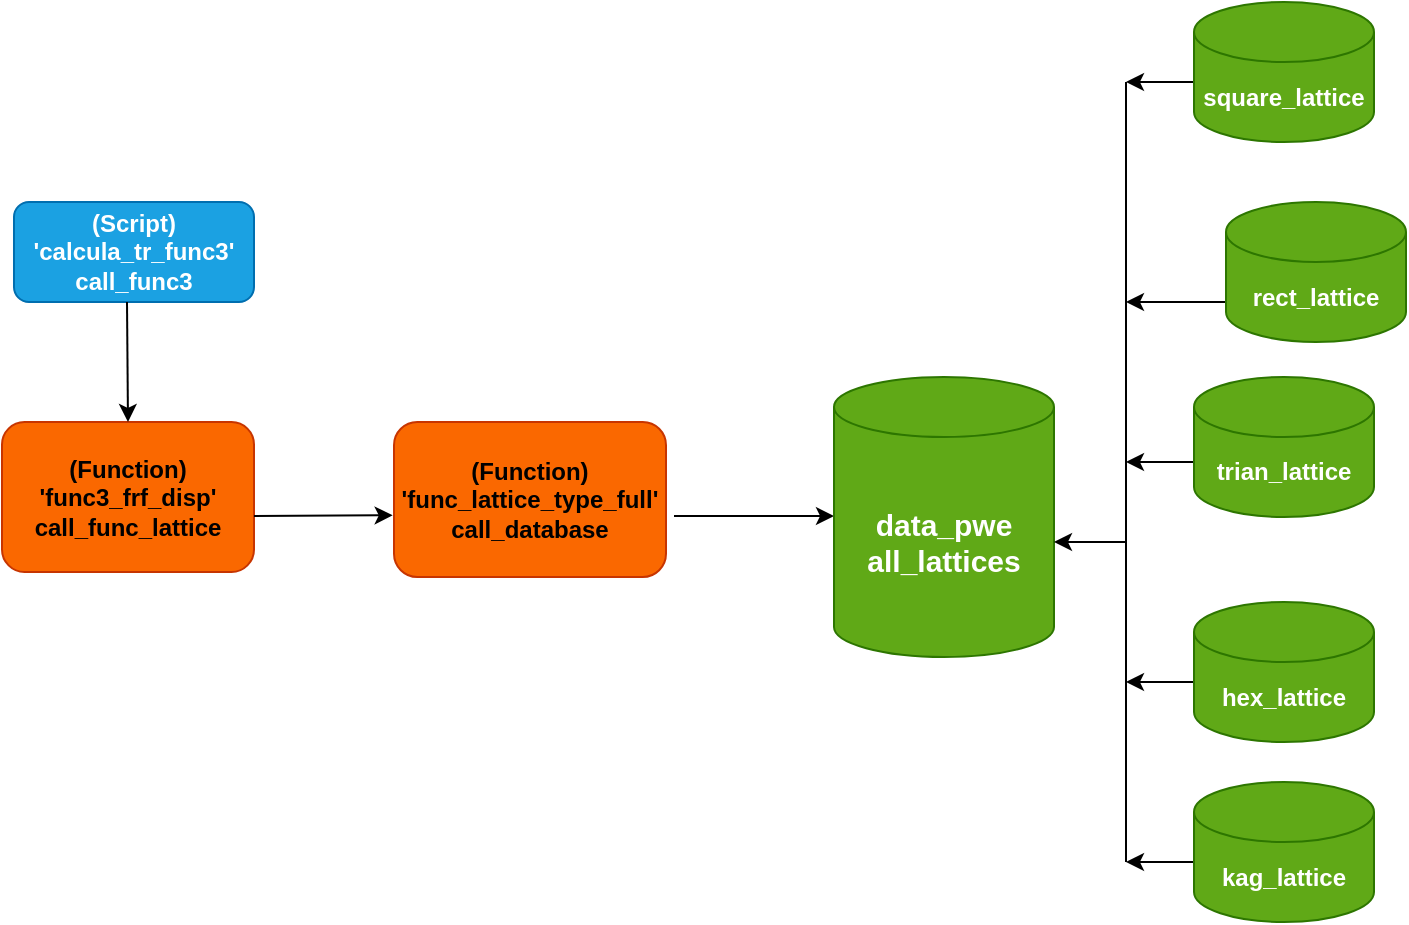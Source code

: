 <mxfile version="24.8.2">
  <diagram id="C5RBs43oDa-KdzZeNtuy" name="Page-1">
    <mxGraphModel dx="1034" dy="460" grid="1" gridSize="10" guides="1" tooltips="1" connect="1" arrows="1" fold="1" page="1" pageScale="1" pageWidth="827" pageHeight="1169" math="0" shadow="0">
      <root>
        <mxCell id="WIyWlLk6GJQsqaUBKTNV-0" />
        <mxCell id="WIyWlLk6GJQsqaUBKTNV-1" parent="WIyWlLk6GJQsqaUBKTNV-0" />
        <mxCell id="WIyWlLk6GJQsqaUBKTNV-3" value="&lt;div&gt;(Script)&lt;/div&gt;&#39;calcula_tr_func3&#39;&lt;div&gt;call_func3&lt;/div&gt;" style="rounded=1;whiteSpace=wrap;html=1;fontSize=12;glass=0;strokeWidth=1;shadow=0;fillColor=#1ba1e2;fontColor=#ffffff;strokeColor=#006EAF;fontStyle=1" parent="WIyWlLk6GJQsqaUBKTNV-1" vertex="1">
          <mxGeometry x="74" y="190" width="120" height="50" as="geometry" />
        </mxCell>
        <mxCell id="uFymRsZD5cepGyMi8nIv-0" value="&lt;div&gt;(Function)&lt;/div&gt;&lt;div&gt;&lt;span style=&quot;background-color: initial;&quot;&gt;&#39;func3_frf_disp&#39;&lt;/span&gt;&lt;/div&gt;&lt;div&gt;&lt;span style=&quot;background-color: initial;&quot;&gt;call_func_lattice&lt;/span&gt;&lt;/div&gt;" style="rounded=1;whiteSpace=wrap;html=1;fontSize=12;glass=0;strokeWidth=1;shadow=0;fillColor=#fa6800;fontColor=#000000;strokeColor=#C73500;fontStyle=1" parent="WIyWlLk6GJQsqaUBKTNV-1" vertex="1">
          <mxGeometry x="68" y="300" width="126" height="75" as="geometry" />
        </mxCell>
        <mxCell id="uFymRsZD5cepGyMi8nIv-4" value="" style="endArrow=classic;html=1;rounded=0;entryX=-0.005;entryY=0.602;entryDx=0;entryDy=0;entryPerimeter=0;" parent="WIyWlLk6GJQsqaUBKTNV-1" target="uFymRsZD5cepGyMi8nIv-6" edge="1">
          <mxGeometry width="50" height="50" relative="1" as="geometry">
            <mxPoint x="194" y="347" as="sourcePoint" />
            <mxPoint x="264" y="350" as="targetPoint" />
          </mxGeometry>
        </mxCell>
        <mxCell id="uFymRsZD5cepGyMi8nIv-6" value="&lt;div&gt;(Function)&lt;/div&gt;&#39;func_lattice_type_full&#39;&lt;div&gt;call_database&lt;/div&gt;" style="rounded=1;whiteSpace=wrap;html=1;fontSize=12;glass=0;strokeWidth=1;shadow=0;fillColor=#fa6800;fontColor=#000000;strokeColor=#C73500;fontStyle=1" parent="WIyWlLk6GJQsqaUBKTNV-1" vertex="1">
          <mxGeometry x="264" y="300" width="136" height="77.5" as="geometry" />
        </mxCell>
        <mxCell id="uFymRsZD5cepGyMi8nIv-7" value="" style="endArrow=classic;html=1;rounded=0;exitX=1;exitY=0.5;exitDx=0;exitDy=0;" parent="WIyWlLk6GJQsqaUBKTNV-1" edge="1">
          <mxGeometry width="50" height="50" relative="1" as="geometry">
            <mxPoint x="404" y="347" as="sourcePoint" />
            <mxPoint x="484" y="347" as="targetPoint" />
            <Array as="points">
              <mxPoint x="474" y="347" />
            </Array>
          </mxGeometry>
        </mxCell>
        <mxCell id="uFymRsZD5cepGyMi8nIv-8" value="&lt;b&gt;&lt;font style=&quot;font-size: 15px;&quot;&gt;data_pwe&lt;/font&gt;&lt;/b&gt;&lt;div&gt;&lt;b&gt;&lt;font style=&quot;font-size: 15px;&quot;&gt;all_lattices&lt;/font&gt;&lt;/b&gt;&lt;/div&gt;" style="shape=cylinder3;whiteSpace=wrap;html=1;boundedLbl=1;backgroundOutline=1;size=15;fillColor=#60a917;fontColor=#ffffff;strokeColor=#2D7600;" parent="WIyWlLk6GJQsqaUBKTNV-1" vertex="1">
          <mxGeometry x="484" y="277.5" width="110" height="140" as="geometry" />
        </mxCell>
        <mxCell id="uFymRsZD5cepGyMi8nIv-9" value="" style="endArrow=classic;html=1;rounded=0;entryX=0.5;entryY=0;entryDx=0;entryDy=0;" parent="WIyWlLk6GJQsqaUBKTNV-1" target="uFymRsZD5cepGyMi8nIv-0" edge="1">
          <mxGeometry width="50" height="50" relative="1" as="geometry">
            <mxPoint x="130.5" y="240" as="sourcePoint" />
            <mxPoint x="130.5" y="290" as="targetPoint" />
          </mxGeometry>
        </mxCell>
        <mxCell id="uFymRsZD5cepGyMi8nIv-15" value="" style="endArrow=classic;html=1;rounded=0;" parent="WIyWlLk6GJQsqaUBKTNV-1" edge="1">
          <mxGeometry width="50" height="50" relative="1" as="geometry">
            <mxPoint x="630" y="360" as="sourcePoint" />
            <mxPoint x="594" y="360" as="targetPoint" />
            <Array as="points" />
          </mxGeometry>
        </mxCell>
        <mxCell id="uFymRsZD5cepGyMi8nIv-16" value="" style="endArrow=none;html=1;rounded=0;" parent="WIyWlLk6GJQsqaUBKTNV-1" edge="1">
          <mxGeometry width="50" height="50" relative="1" as="geometry">
            <mxPoint x="630" y="520" as="sourcePoint" />
            <mxPoint x="630" y="130" as="targetPoint" />
            <Array as="points">
              <mxPoint x="630" y="350" />
            </Array>
          </mxGeometry>
        </mxCell>
        <mxCell id="PuAEEZnOOM0AFzHRyymF-3" value="" style="endArrow=classic;html=1;rounded=0;exitX=0.067;exitY=0.714;exitDx=0;exitDy=0;exitPerimeter=0;" edge="1" parent="WIyWlLk6GJQsqaUBKTNV-1" source="uFymRsZD5cepGyMi8nIv-11">
          <mxGeometry width="50" height="50" relative="1" as="geometry">
            <mxPoint x="660" y="240" as="sourcePoint" />
            <mxPoint x="630" y="240" as="targetPoint" />
          </mxGeometry>
        </mxCell>
        <mxCell id="uFymRsZD5cepGyMi8nIv-11" value="rect_lattice" style="shape=cylinder3;whiteSpace=wrap;html=1;boundedLbl=1;backgroundOutline=1;size=15;fillColor=#60a917;fontColor=#ffffff;strokeColor=#2D7600;fontStyle=1" parent="WIyWlLk6GJQsqaUBKTNV-1" vertex="1">
          <mxGeometry x="680" y="190" width="90" height="70" as="geometry" />
        </mxCell>
        <mxCell id="PuAEEZnOOM0AFzHRyymF-5" value="" style="endArrow=classic;html=1;rounded=0;exitX=0.067;exitY=0.714;exitDx=0;exitDy=0;exitPerimeter=0;" edge="1" parent="WIyWlLk6GJQsqaUBKTNV-1">
          <mxGeometry width="50" height="50" relative="1" as="geometry">
            <mxPoint x="670" y="520" as="sourcePoint" />
            <mxPoint x="630" y="520" as="targetPoint" />
          </mxGeometry>
        </mxCell>
        <object label="kag_lattice" id="uFymRsZD5cepGyMi8nIv-14">
          <mxCell style="shape=cylinder3;whiteSpace=wrap;html=1;boundedLbl=1;backgroundOutline=1;size=15;fillColor=#60a917;fontColor=#ffffff;strokeColor=#2D7600;fontStyle=1" parent="WIyWlLk6GJQsqaUBKTNV-1" vertex="1">
            <mxGeometry x="664" y="480" width="90" height="70" as="geometry" />
          </mxCell>
        </object>
        <mxCell id="PuAEEZnOOM0AFzHRyymF-8" value="" style="group" vertex="1" connectable="0" parent="WIyWlLk6GJQsqaUBKTNV-1">
          <mxGeometry x="630" y="277.5" width="124" height="70" as="geometry" />
        </mxCell>
        <mxCell id="PuAEEZnOOM0AFzHRyymF-7" value="" style="endArrow=classic;html=1;rounded=0;exitX=0.067;exitY=0.714;exitDx=0;exitDy=0;exitPerimeter=0;" edge="1" parent="PuAEEZnOOM0AFzHRyymF-8">
          <mxGeometry width="50" height="50" relative="1" as="geometry">
            <mxPoint x="40" y="42.5" as="sourcePoint" />
            <mxPoint y="42.5" as="targetPoint" />
          </mxGeometry>
        </mxCell>
        <mxCell id="uFymRsZD5cepGyMi8nIv-12" value="trian_lattice" style="shape=cylinder3;whiteSpace=wrap;html=1;boundedLbl=1;backgroundOutline=1;size=15;fillColor=#60a917;fontColor=#ffffff;strokeColor=#2D7600;fontStyle=1" parent="PuAEEZnOOM0AFzHRyymF-8" vertex="1">
          <mxGeometry x="34" width="90" height="70" as="geometry" />
        </mxCell>
        <mxCell id="PuAEEZnOOM0AFzHRyymF-11" value="" style="group" vertex="1" connectable="0" parent="WIyWlLk6GJQsqaUBKTNV-1">
          <mxGeometry x="630" y="90" width="124" height="70" as="geometry" />
        </mxCell>
        <mxCell id="PuAEEZnOOM0AFzHRyymF-6" value="" style="endArrow=classic;html=1;rounded=0;exitX=0.067;exitY=0.714;exitDx=0;exitDy=0;exitPerimeter=0;" edge="1" parent="PuAEEZnOOM0AFzHRyymF-11">
          <mxGeometry width="50" height="50" relative="1" as="geometry">
            <mxPoint x="40" y="40" as="sourcePoint" />
            <mxPoint y="40" as="targetPoint" />
          </mxGeometry>
        </mxCell>
        <mxCell id="uFymRsZD5cepGyMi8nIv-10" value="square_lattice" style="shape=cylinder3;whiteSpace=wrap;html=1;boundedLbl=1;backgroundOutline=1;size=15;fillColor=#60a917;fontColor=#ffffff;strokeColor=#2D7600;fontStyle=1" parent="PuAEEZnOOM0AFzHRyymF-11" vertex="1">
          <mxGeometry x="34" width="90" height="70" as="geometry" />
        </mxCell>
        <mxCell id="PuAEEZnOOM0AFzHRyymF-12" value="" style="group" vertex="1" connectable="0" parent="WIyWlLk6GJQsqaUBKTNV-1">
          <mxGeometry x="630" y="390" width="124" height="70" as="geometry" />
        </mxCell>
        <mxCell id="PuAEEZnOOM0AFzHRyymF-4" value="" style="endArrow=classic;html=1;rounded=0;exitX=0.067;exitY=0.714;exitDx=0;exitDy=0;exitPerimeter=0;" edge="1" parent="PuAEEZnOOM0AFzHRyymF-12">
          <mxGeometry width="50" height="50" relative="1" as="geometry">
            <mxPoint x="40" y="40" as="sourcePoint" />
            <mxPoint y="40" as="targetPoint" />
          </mxGeometry>
        </mxCell>
        <mxCell id="uFymRsZD5cepGyMi8nIv-13" value="hex_lattice" style="shape=cylinder3;whiteSpace=wrap;html=1;boundedLbl=1;backgroundOutline=1;size=15;fillColor=#60a917;fontColor=#ffffff;strokeColor=#2D7600;fontStyle=1" parent="PuAEEZnOOM0AFzHRyymF-12" vertex="1">
          <mxGeometry x="34" width="90" height="70" as="geometry" />
        </mxCell>
      </root>
    </mxGraphModel>
  </diagram>
</mxfile>
